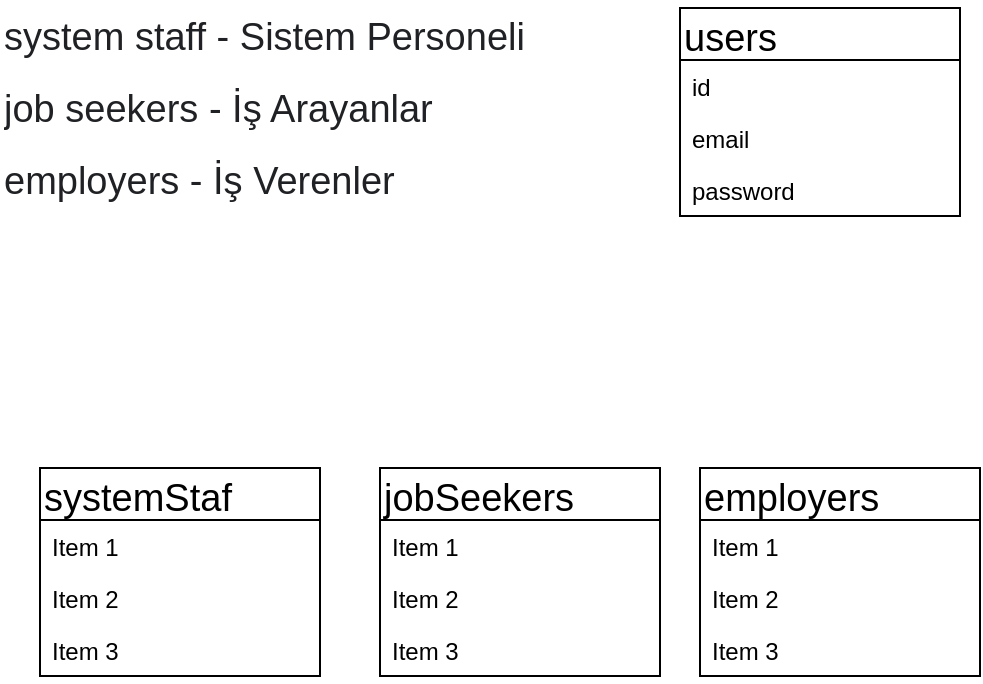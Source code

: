 <mxfile version="14.7.6" type="github">
  <diagram id="Y6vZtAnTmD0g0c8zIc-X" name="Page-1">
    <mxGraphModel dx="946" dy="1673" grid="1" gridSize="10" guides="1" tooltips="1" connect="1" arrows="1" fold="1" page="1" pageScale="1" pageWidth="827" pageHeight="1169" math="0" shadow="0">
      <root>
        <mxCell id="0" />
        <mxCell id="1" parent="0" />
        <mxCell id="BP-6m5jR3eDAgeUEl45y-7" value="&lt;pre class=&quot;tw-data-text tw-text-large XcVN5d tw-ta&quot; id=&quot;tw-target-text&quot; dir=&quot;ltr&quot; style=&quot;font-family: inherit; font-size: 19px; line-height: 36px; border: none; padding: 2px 0.14em 2px 0px; position: relative; margin-top: -2px; margin-bottom: -2px; resize: none; overflow: hidden; width: 270px; overflow-wrap: break-word; color: rgb(32, 33, 36);&quot;&gt;&lt;span class=&quot;Y2IQFc&quot; lang=&quot;en&quot; style=&quot;font-size: 19px;&quot;&gt;system staff - Sistem Personeli&lt;br style=&quot;font-size: 19px;&quot;&gt;job seekers - İş Arayanlar&lt;br style=&quot;font-size: 19px;&quot;&gt;employers - İş Verenler&lt;/span&gt;&lt;/pre&gt;" style="text;html=1;strokeColor=none;fillColor=none;align=left;verticalAlign=middle;whiteSpace=wrap;rounded=0;fontSize=19;" vertex="1" parent="1">
          <mxGeometry x="30" y="-10" width="340" height="100" as="geometry" />
        </mxCell>
        <mxCell id="BP-6m5jR3eDAgeUEl45y-10" value="systemStaf" style="swimlane;fontStyle=0;childLayout=stackLayout;horizontal=1;startSize=26;horizontalStack=0;resizeParent=1;resizeParentMax=0;resizeLast=0;collapsible=1;marginBottom=0;fontSize=19;align=left;verticalAlign=middle;" vertex="1" parent="1">
          <mxGeometry x="50" y="220" width="140" height="104" as="geometry" />
        </mxCell>
        <mxCell id="BP-6m5jR3eDAgeUEl45y-11" value="Item 1" style="text;strokeColor=none;fillColor=none;align=left;verticalAlign=top;spacingLeft=4;spacingRight=4;overflow=hidden;rotatable=0;points=[[0,0.5],[1,0.5]];portConstraint=eastwest;" vertex="1" parent="BP-6m5jR3eDAgeUEl45y-10">
          <mxGeometry y="26" width="140" height="26" as="geometry" />
        </mxCell>
        <mxCell id="BP-6m5jR3eDAgeUEl45y-12" value="Item 2" style="text;strokeColor=none;fillColor=none;align=left;verticalAlign=top;spacingLeft=4;spacingRight=4;overflow=hidden;rotatable=0;points=[[0,0.5],[1,0.5]];portConstraint=eastwest;" vertex="1" parent="BP-6m5jR3eDAgeUEl45y-10">
          <mxGeometry y="52" width="140" height="26" as="geometry" />
        </mxCell>
        <mxCell id="BP-6m5jR3eDAgeUEl45y-13" value="Item 3" style="text;strokeColor=none;fillColor=none;align=left;verticalAlign=top;spacingLeft=4;spacingRight=4;overflow=hidden;rotatable=0;points=[[0,0.5],[1,0.5]];portConstraint=eastwest;" vertex="1" parent="BP-6m5jR3eDAgeUEl45y-10">
          <mxGeometry y="78" width="140" height="26" as="geometry" />
        </mxCell>
        <mxCell id="BP-6m5jR3eDAgeUEl45y-14" value="jobSeekers" style="swimlane;fontStyle=0;childLayout=stackLayout;horizontal=1;startSize=26;horizontalStack=0;resizeParent=1;resizeParentMax=0;resizeLast=0;collapsible=1;marginBottom=0;fontSize=19;align=left;verticalAlign=middle;" vertex="1" parent="1">
          <mxGeometry x="220" y="220" width="140" height="104" as="geometry" />
        </mxCell>
        <mxCell id="BP-6m5jR3eDAgeUEl45y-15" value="Item 1" style="text;strokeColor=none;fillColor=none;align=left;verticalAlign=top;spacingLeft=4;spacingRight=4;overflow=hidden;rotatable=0;points=[[0,0.5],[1,0.5]];portConstraint=eastwest;" vertex="1" parent="BP-6m5jR3eDAgeUEl45y-14">
          <mxGeometry y="26" width="140" height="26" as="geometry" />
        </mxCell>
        <mxCell id="BP-6m5jR3eDAgeUEl45y-16" value="Item 2" style="text;strokeColor=none;fillColor=none;align=left;verticalAlign=top;spacingLeft=4;spacingRight=4;overflow=hidden;rotatable=0;points=[[0,0.5],[1,0.5]];portConstraint=eastwest;" vertex="1" parent="BP-6m5jR3eDAgeUEl45y-14">
          <mxGeometry y="52" width="140" height="26" as="geometry" />
        </mxCell>
        <mxCell id="BP-6m5jR3eDAgeUEl45y-17" value="Item 3" style="text;strokeColor=none;fillColor=none;align=left;verticalAlign=top;spacingLeft=4;spacingRight=4;overflow=hidden;rotatable=0;points=[[0,0.5],[1,0.5]];portConstraint=eastwest;" vertex="1" parent="BP-6m5jR3eDAgeUEl45y-14">
          <mxGeometry y="78" width="140" height="26" as="geometry" />
        </mxCell>
        <mxCell id="BP-6m5jR3eDAgeUEl45y-18" value="employers" style="swimlane;fontStyle=0;childLayout=stackLayout;horizontal=1;startSize=26;horizontalStack=0;resizeParent=1;resizeParentMax=0;resizeLast=0;collapsible=1;marginBottom=0;fontSize=19;align=left;verticalAlign=middle;" vertex="1" parent="1">
          <mxGeometry x="380" y="220" width="140" height="104" as="geometry" />
        </mxCell>
        <mxCell id="BP-6m5jR3eDAgeUEl45y-19" value="Item 1" style="text;strokeColor=none;fillColor=none;align=left;verticalAlign=top;spacingLeft=4;spacingRight=4;overflow=hidden;rotatable=0;points=[[0,0.5],[1,0.5]];portConstraint=eastwest;" vertex="1" parent="BP-6m5jR3eDAgeUEl45y-18">
          <mxGeometry y="26" width="140" height="26" as="geometry" />
        </mxCell>
        <mxCell id="BP-6m5jR3eDAgeUEl45y-20" value="Item 2" style="text;strokeColor=none;fillColor=none;align=left;verticalAlign=top;spacingLeft=4;spacingRight=4;overflow=hidden;rotatable=0;points=[[0,0.5],[1,0.5]];portConstraint=eastwest;" vertex="1" parent="BP-6m5jR3eDAgeUEl45y-18">
          <mxGeometry y="52" width="140" height="26" as="geometry" />
        </mxCell>
        <mxCell id="BP-6m5jR3eDAgeUEl45y-21" value="Item 3" style="text;strokeColor=none;fillColor=none;align=left;verticalAlign=top;spacingLeft=4;spacingRight=4;overflow=hidden;rotatable=0;points=[[0,0.5],[1,0.5]];portConstraint=eastwest;" vertex="1" parent="BP-6m5jR3eDAgeUEl45y-18">
          <mxGeometry y="78" width="140" height="26" as="geometry" />
        </mxCell>
        <mxCell id="BP-6m5jR3eDAgeUEl45y-22" value="users" style="swimlane;fontStyle=0;childLayout=stackLayout;horizontal=1;startSize=26;horizontalStack=0;resizeParent=1;resizeParentMax=0;resizeLast=0;collapsible=1;marginBottom=0;fontSize=19;align=left;verticalAlign=middle;" vertex="1" parent="1">
          <mxGeometry x="370" y="-10" width="140" height="104" as="geometry">
            <mxRectangle x="370" y="-10" width="80" height="30" as="alternateBounds" />
          </mxGeometry>
        </mxCell>
        <mxCell id="BP-6m5jR3eDAgeUEl45y-23" value="id" style="text;strokeColor=none;fillColor=none;align=left;verticalAlign=top;spacingLeft=4;spacingRight=4;overflow=hidden;rotatable=0;points=[[0,0.5],[1,0.5]];portConstraint=eastwest;" vertex="1" parent="BP-6m5jR3eDAgeUEl45y-22">
          <mxGeometry y="26" width="140" height="26" as="geometry" />
        </mxCell>
        <mxCell id="BP-6m5jR3eDAgeUEl45y-24" value="email" style="text;strokeColor=none;fillColor=none;align=left;verticalAlign=top;spacingLeft=4;spacingRight=4;overflow=hidden;rotatable=0;points=[[0,0.5],[1,0.5]];portConstraint=eastwest;" vertex="1" parent="BP-6m5jR3eDAgeUEl45y-22">
          <mxGeometry y="52" width="140" height="26" as="geometry" />
        </mxCell>
        <mxCell id="BP-6m5jR3eDAgeUEl45y-25" value="password" style="text;strokeColor=none;fillColor=none;align=left;verticalAlign=top;spacingLeft=4;spacingRight=4;overflow=hidden;rotatable=0;points=[[0,0.5],[1,0.5]];portConstraint=eastwest;" vertex="1" parent="BP-6m5jR3eDAgeUEl45y-22">
          <mxGeometry y="78" width="140" height="26" as="geometry" />
        </mxCell>
      </root>
    </mxGraphModel>
  </diagram>
</mxfile>
